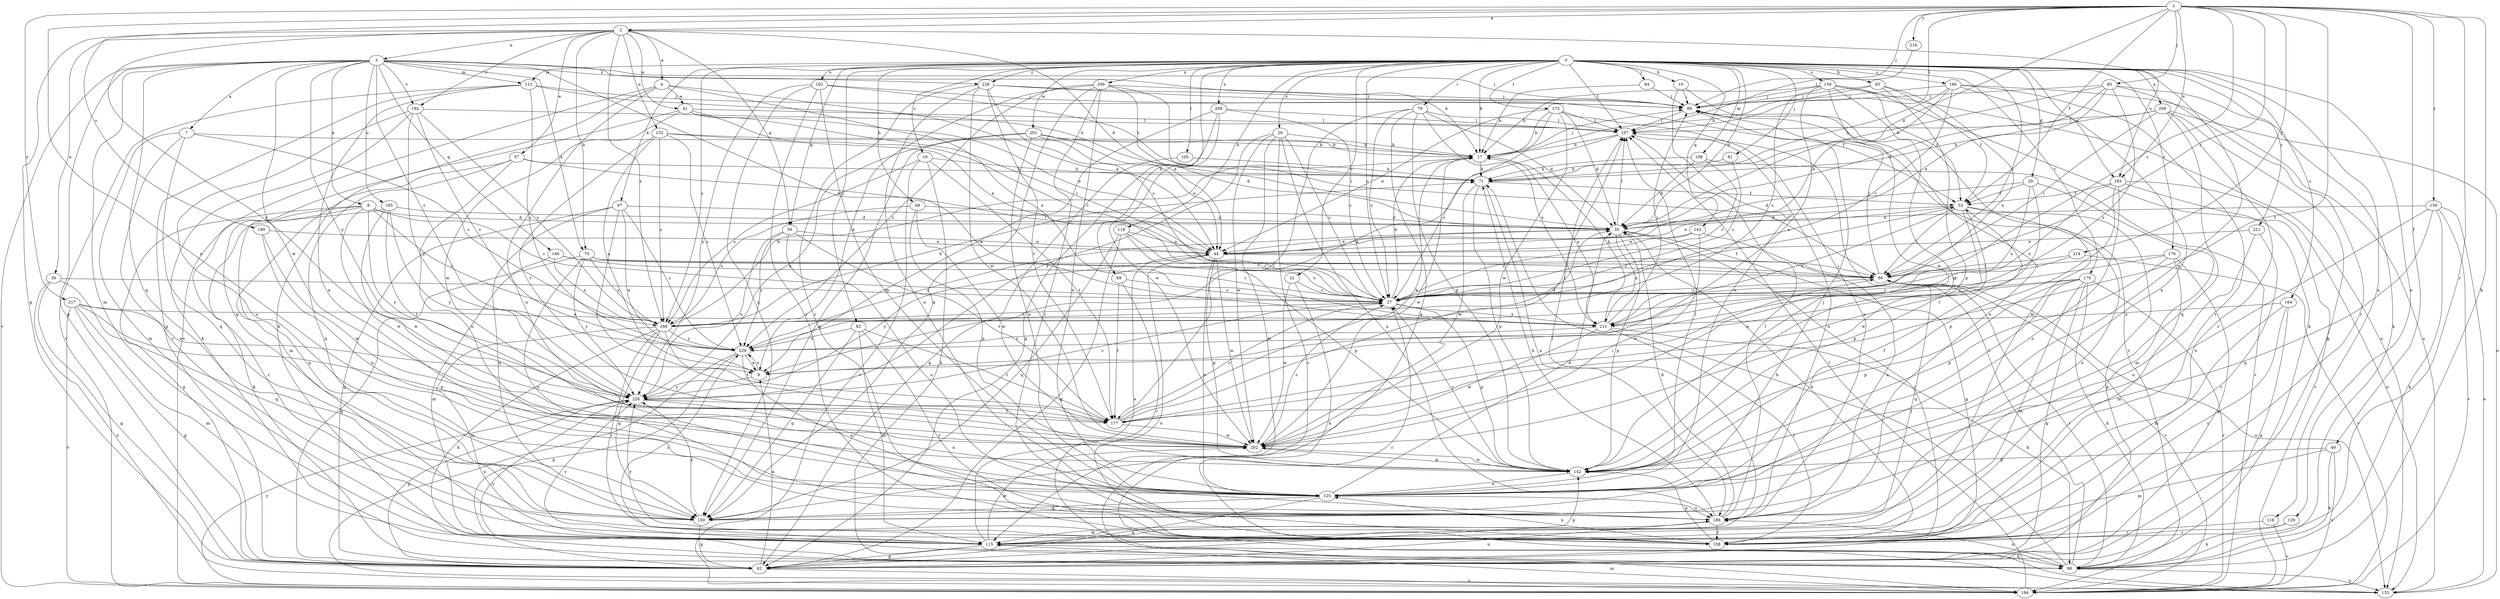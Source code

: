 strict digraph  {
0;
1;
2;
3;
4;
7;
8;
9;
10;
17;
19;
22;
26;
27;
29;
35;
36;
37;
41;
44;
49;
53;
59;
62;
65;
68;
69;
70;
71;
79;
80;
81;
82;
84;
85;
89;
97;
98;
105;
107;
108;
112;
115;
116;
118;
125;
129;
132;
133;
142;
143;
146;
150;
156;
158;
159;
162;
164;
166;
168;
170;
173;
176;
177;
183;
185;
186;
189;
192;
194;
201;
202;
206;
208;
209;
211;
214;
216;
217;
220;
221;
228;
229;
0 -> 10  [label=b];
0 -> 17  [label=b];
0 -> 19  [label=c];
0 -> 22  [label=c];
0 -> 26  [label=c];
0 -> 27  [label=c];
0 -> 29  [label=d];
0 -> 35  [label=d];
0 -> 59  [label=g];
0 -> 65  [label=h];
0 -> 68  [label=h];
0 -> 69  [label=h];
0 -> 79  [label=i];
0 -> 80  [label=i];
0 -> 81  [label=j];
0 -> 82  [label=j];
0 -> 84  [label=j];
0 -> 97  [label=k];
0 -> 105  [label=l];
0 -> 107  [label=l];
0 -> 108  [label=m];
0 -> 112  [label=m];
0 -> 116  [label=n];
0 -> 118  [label=n];
0 -> 129  [label=o];
0 -> 142  [label=p];
0 -> 143  [label=q];
0 -> 159  [label=s];
0 -> 162  [label=s];
0 -> 164  [label=s];
0 -> 166  [label=s];
0 -> 168  [label=s];
0 -> 170  [label=t];
0 -> 173  [label=t];
0 -> 176  [label=t];
0 -> 183  [label=u];
0 -> 201  [label=w];
0 -> 206  [label=x];
0 -> 208  [label=x];
0 -> 209  [label=x];
0 -> 221  [label=z];
0 -> 228  [label=z];
1 -> 2  [label=a];
1 -> 27  [label=c];
1 -> 35  [label=d];
1 -> 49  [label=f];
1 -> 53  [label=f];
1 -> 80  [label=i];
1 -> 85  [label=j];
1 -> 89  [label=j];
1 -> 98  [label=k];
1 -> 107  [label=l];
1 -> 125  [label=n];
1 -> 156  [label=r];
1 -> 158  [label=r];
1 -> 177  [label=t];
1 -> 183  [label=u];
1 -> 189  [label=v];
1 -> 214  [label=y];
1 -> 216  [label=y];
1 -> 217  [label=y];
2 -> 3  [label=a];
2 -> 4  [label=a];
2 -> 35  [label=d];
2 -> 36  [label=e];
2 -> 37  [label=e];
2 -> 41  [label=e];
2 -> 59  [label=g];
2 -> 62  [label=g];
2 -> 70  [label=h];
2 -> 132  [label=o];
2 -> 168  [label=s];
2 -> 183  [label=u];
2 -> 192  [label=v];
2 -> 220  [label=y];
3 -> 7  [label=a];
3 -> 8  [label=a];
3 -> 17  [label=b];
3 -> 62  [label=g];
3 -> 70  [label=h];
3 -> 89  [label=j];
3 -> 112  [label=m];
3 -> 115  [label=m];
3 -> 146  [label=q];
3 -> 150  [label=q];
3 -> 185  [label=u];
3 -> 192  [label=v];
3 -> 194  [label=v];
3 -> 202  [label=w];
3 -> 211  [label=x];
3 -> 220  [label=y];
3 -> 228  [label=z];
3 -> 229  [label=z];
4 -> 41  [label=e];
4 -> 44  [label=e];
4 -> 98  [label=k];
4 -> 186  [label=u];
4 -> 194  [label=v];
4 -> 211  [label=x];
7 -> 17  [label=b];
7 -> 115  [label=m];
7 -> 150  [label=q];
7 -> 158  [label=r];
7 -> 168  [label=s];
8 -> 27  [label=c];
8 -> 35  [label=d];
8 -> 62  [label=g];
8 -> 150  [label=q];
8 -> 158  [label=r];
8 -> 168  [label=s];
8 -> 202  [label=w];
8 -> 220  [label=y];
9 -> 220  [label=y];
9 -> 229  [label=z];
10 -> 89  [label=j];
10 -> 115  [label=m];
10 -> 125  [label=n];
17 -> 71  [label=h];
17 -> 89  [label=j];
17 -> 202  [label=w];
17 -> 211  [label=x];
19 -> 71  [label=h];
19 -> 98  [label=k];
19 -> 168  [label=s];
19 -> 177  [label=t];
19 -> 194  [label=v];
22 -> 27  [label=c];
22 -> 98  [label=k];
22 -> 202  [label=w];
26 -> 17  [label=b];
26 -> 27  [label=c];
26 -> 115  [label=m];
26 -> 186  [label=u];
26 -> 194  [label=v];
26 -> 202  [label=w];
26 -> 220  [label=y];
27 -> 17  [label=b];
27 -> 53  [label=f];
27 -> 142  [label=p];
27 -> 168  [label=s];
27 -> 211  [label=x];
29 -> 35  [label=d];
29 -> 53  [label=f];
29 -> 115  [label=m];
29 -> 177  [label=t];
29 -> 211  [label=x];
35 -> 44  [label=e];
35 -> 62  [label=g];
35 -> 107  [label=l];
35 -> 142  [label=p];
35 -> 158  [label=r];
35 -> 211  [label=x];
35 -> 229  [label=z];
36 -> 27  [label=c];
36 -> 62  [label=g];
36 -> 133  [label=o];
36 -> 150  [label=q];
37 -> 71  [label=h];
37 -> 80  [label=i];
37 -> 115  [label=m];
37 -> 125  [label=n];
37 -> 150  [label=q];
41 -> 27  [label=c];
41 -> 44  [label=e];
41 -> 80  [label=i];
41 -> 107  [label=l];
41 -> 150  [label=q];
41 -> 202  [label=w];
44 -> 80  [label=i];
44 -> 125  [label=n];
44 -> 133  [label=o];
44 -> 142  [label=p];
44 -> 202  [label=w];
44 -> 220  [label=y];
49 -> 98  [label=k];
49 -> 115  [label=m];
49 -> 142  [label=p];
49 -> 194  [label=v];
53 -> 35  [label=d];
53 -> 44  [label=e];
53 -> 62  [label=g];
53 -> 80  [label=i];
53 -> 142  [label=p];
53 -> 186  [label=u];
53 -> 202  [label=w];
53 -> 211  [label=x];
59 -> 44  [label=e];
59 -> 177  [label=t];
59 -> 186  [label=u];
59 -> 220  [label=y];
59 -> 229  [label=z];
62 -> 9  [label=a];
62 -> 142  [label=p];
62 -> 186  [label=u];
62 -> 194  [label=v];
65 -> 17  [label=b];
65 -> 53  [label=f];
65 -> 89  [label=j];
65 -> 142  [label=p];
65 -> 211  [label=x];
68 -> 35  [label=d];
68 -> 142  [label=p];
68 -> 168  [label=s];
68 -> 202  [label=w];
69 -> 27  [label=c];
69 -> 158  [label=r];
69 -> 177  [label=t];
70 -> 27  [label=c];
70 -> 62  [label=g];
70 -> 80  [label=i];
70 -> 168  [label=s];
70 -> 186  [label=u];
70 -> 220  [label=y];
71 -> 53  [label=f];
71 -> 142  [label=p];
71 -> 186  [label=u];
71 -> 202  [label=w];
79 -> 27  [label=c];
79 -> 35  [label=d];
79 -> 107  [label=l];
79 -> 142  [label=p];
79 -> 150  [label=q];
79 -> 177  [label=t];
79 -> 211  [label=x];
80 -> 27  [label=c];
80 -> 89  [label=j];
80 -> 133  [label=o];
80 -> 194  [label=v];
81 -> 27  [label=c];
81 -> 71  [label=h];
82 -> 115  [label=m];
82 -> 150  [label=q];
82 -> 158  [label=r];
82 -> 177  [label=t];
82 -> 229  [label=z];
84 -> 17  [label=b];
84 -> 89  [label=j];
85 -> 35  [label=d];
85 -> 44  [label=e];
85 -> 71  [label=h];
85 -> 89  [label=j];
85 -> 98  [label=k];
85 -> 158  [label=r];
85 -> 229  [label=z];
89 -> 107  [label=l];
89 -> 186  [label=u];
89 -> 194  [label=v];
97 -> 9  [label=a];
97 -> 35  [label=d];
97 -> 62  [label=g];
97 -> 150  [label=q];
97 -> 177  [label=t];
97 -> 229  [label=z];
98 -> 71  [label=h];
98 -> 80  [label=i];
98 -> 107  [label=l];
98 -> 133  [label=o];
98 -> 186  [label=u];
98 -> 220  [label=y];
105 -> 62  [label=g];
105 -> 71  [label=h];
107 -> 17  [label=b];
107 -> 27  [label=c];
107 -> 186  [label=u];
108 -> 27  [label=c];
108 -> 35  [label=d];
108 -> 71  [label=h];
108 -> 194  [label=v];
112 -> 62  [label=g];
112 -> 71  [label=h];
112 -> 89  [label=j];
112 -> 125  [label=n];
112 -> 194  [label=v];
112 -> 229  [label=z];
115 -> 44  [label=e];
115 -> 62  [label=g];
115 -> 80  [label=i];
115 -> 98  [label=k];
115 -> 107  [label=l];
115 -> 202  [label=w];
115 -> 220  [label=y];
115 -> 229  [label=z];
116 -> 158  [label=r];
116 -> 194  [label=v];
118 -> 27  [label=c];
118 -> 44  [label=e];
118 -> 62  [label=g];
118 -> 142  [label=p];
118 -> 150  [label=q];
125 -> 35  [label=d];
125 -> 53  [label=f];
125 -> 62  [label=g];
125 -> 89  [label=j];
125 -> 107  [label=l];
125 -> 150  [label=q];
125 -> 186  [label=u];
129 -> 98  [label=k];
129 -> 158  [label=r];
132 -> 9  [label=a];
132 -> 17  [label=b];
132 -> 44  [label=e];
132 -> 168  [label=s];
132 -> 177  [label=t];
132 -> 229  [label=z];
133 -> 27  [label=c];
142 -> 27  [label=c];
142 -> 125  [label=n];
142 -> 202  [label=w];
143 -> 27  [label=c];
143 -> 44  [label=e];
143 -> 186  [label=u];
143 -> 202  [label=w];
146 -> 27  [label=c];
146 -> 80  [label=i];
146 -> 115  [label=m];
146 -> 168  [label=s];
150 -> 62  [label=g];
150 -> 220  [label=y];
156 -> 35  [label=d];
156 -> 98  [label=k];
156 -> 125  [label=n];
156 -> 133  [label=o];
156 -> 150  [label=q];
156 -> 194  [label=v];
158 -> 35  [label=d];
158 -> 125  [label=n];
158 -> 142  [label=p];
158 -> 220  [label=y];
159 -> 9  [label=a];
159 -> 17  [label=b];
159 -> 53  [label=f];
159 -> 89  [label=j];
159 -> 98  [label=k];
159 -> 133  [label=o];
159 -> 142  [label=p];
159 -> 168  [label=s];
159 -> 202  [label=w];
162 -> 71  [label=h];
162 -> 89  [label=j];
162 -> 125  [label=n];
162 -> 150  [label=q];
162 -> 158  [label=r];
162 -> 220  [label=y];
164 -> 62  [label=g];
164 -> 115  [label=m];
164 -> 158  [label=r];
164 -> 211  [label=x];
166 -> 27  [label=c];
166 -> 44  [label=e];
166 -> 71  [label=h];
166 -> 89  [label=j];
166 -> 125  [label=n];
166 -> 133  [label=o];
166 -> 158  [label=r];
168 -> 17  [label=b];
168 -> 71  [label=h];
168 -> 98  [label=k];
168 -> 115  [label=m];
168 -> 150  [label=q];
168 -> 158  [label=r];
168 -> 177  [label=t];
168 -> 229  [label=z];
170 -> 9  [label=a];
170 -> 27  [label=c];
170 -> 62  [label=g];
170 -> 98  [label=k];
170 -> 115  [label=m];
170 -> 142  [label=p];
170 -> 150  [label=q];
170 -> 194  [label=v];
173 -> 9  [label=a];
173 -> 17  [label=b];
173 -> 35  [label=d];
173 -> 44  [label=e];
173 -> 107  [label=l];
173 -> 186  [label=u];
173 -> 202  [label=w];
176 -> 62  [label=g];
176 -> 80  [label=i];
176 -> 115  [label=m];
176 -> 142  [label=p];
176 -> 168  [label=s];
177 -> 17  [label=b];
177 -> 27  [label=c];
177 -> 80  [label=i];
177 -> 107  [label=l];
177 -> 202  [label=w];
183 -> 53  [label=f];
183 -> 125  [label=n];
183 -> 133  [label=o];
183 -> 142  [label=p];
183 -> 194  [label=v];
183 -> 211  [label=x];
185 -> 35  [label=d];
185 -> 98  [label=k];
185 -> 177  [label=t];
185 -> 202  [label=w];
185 -> 220  [label=y];
186 -> 35  [label=d];
186 -> 71  [label=h];
186 -> 107  [label=l];
186 -> 115  [label=m];
186 -> 158  [label=r];
189 -> 44  [label=e];
189 -> 125  [label=n];
189 -> 202  [label=w];
192 -> 98  [label=k];
192 -> 107  [label=l];
192 -> 168  [label=s];
192 -> 186  [label=u];
192 -> 220  [label=y];
192 -> 229  [label=z];
194 -> 107  [label=l];
194 -> 115  [label=m];
194 -> 220  [label=y];
201 -> 17  [label=b];
201 -> 35  [label=d];
201 -> 44  [label=e];
201 -> 125  [label=n];
201 -> 150  [label=q];
201 -> 220  [label=y];
202 -> 27  [label=c];
202 -> 142  [label=p];
206 -> 9  [label=a];
206 -> 44  [label=e];
206 -> 80  [label=i];
206 -> 89  [label=j];
206 -> 125  [label=n];
206 -> 150  [label=q];
206 -> 158  [label=r];
206 -> 229  [label=z];
208 -> 62  [label=g];
208 -> 71  [label=h];
208 -> 80  [label=i];
208 -> 107  [label=l];
208 -> 133  [label=o];
208 -> 150  [label=q];
208 -> 158  [label=r];
209 -> 9  [label=a];
209 -> 27  [label=c];
209 -> 62  [label=g];
209 -> 107  [label=l];
209 -> 202  [label=w];
211 -> 17  [label=b];
211 -> 89  [label=j];
211 -> 98  [label=k];
211 -> 158  [label=r];
211 -> 202  [label=w];
211 -> 229  [label=z];
214 -> 27  [label=c];
214 -> 80  [label=i];
214 -> 194  [label=v];
216 -> 107  [label=l];
217 -> 9  [label=a];
217 -> 62  [label=g];
217 -> 115  [label=m];
217 -> 142  [label=p];
217 -> 194  [label=v];
217 -> 211  [label=x];
220 -> 27  [label=c];
220 -> 62  [label=g];
220 -> 125  [label=n];
220 -> 177  [label=t];
221 -> 44  [label=e];
221 -> 158  [label=r];
221 -> 186  [label=u];
228 -> 27  [label=c];
228 -> 53  [label=f];
228 -> 89  [label=j];
228 -> 158  [label=r];
228 -> 177  [label=t];
228 -> 186  [label=u];
228 -> 202  [label=w];
229 -> 9  [label=a];
229 -> 35  [label=d];
229 -> 62  [label=g];
229 -> 133  [label=o];
229 -> 186  [label=u];
}
